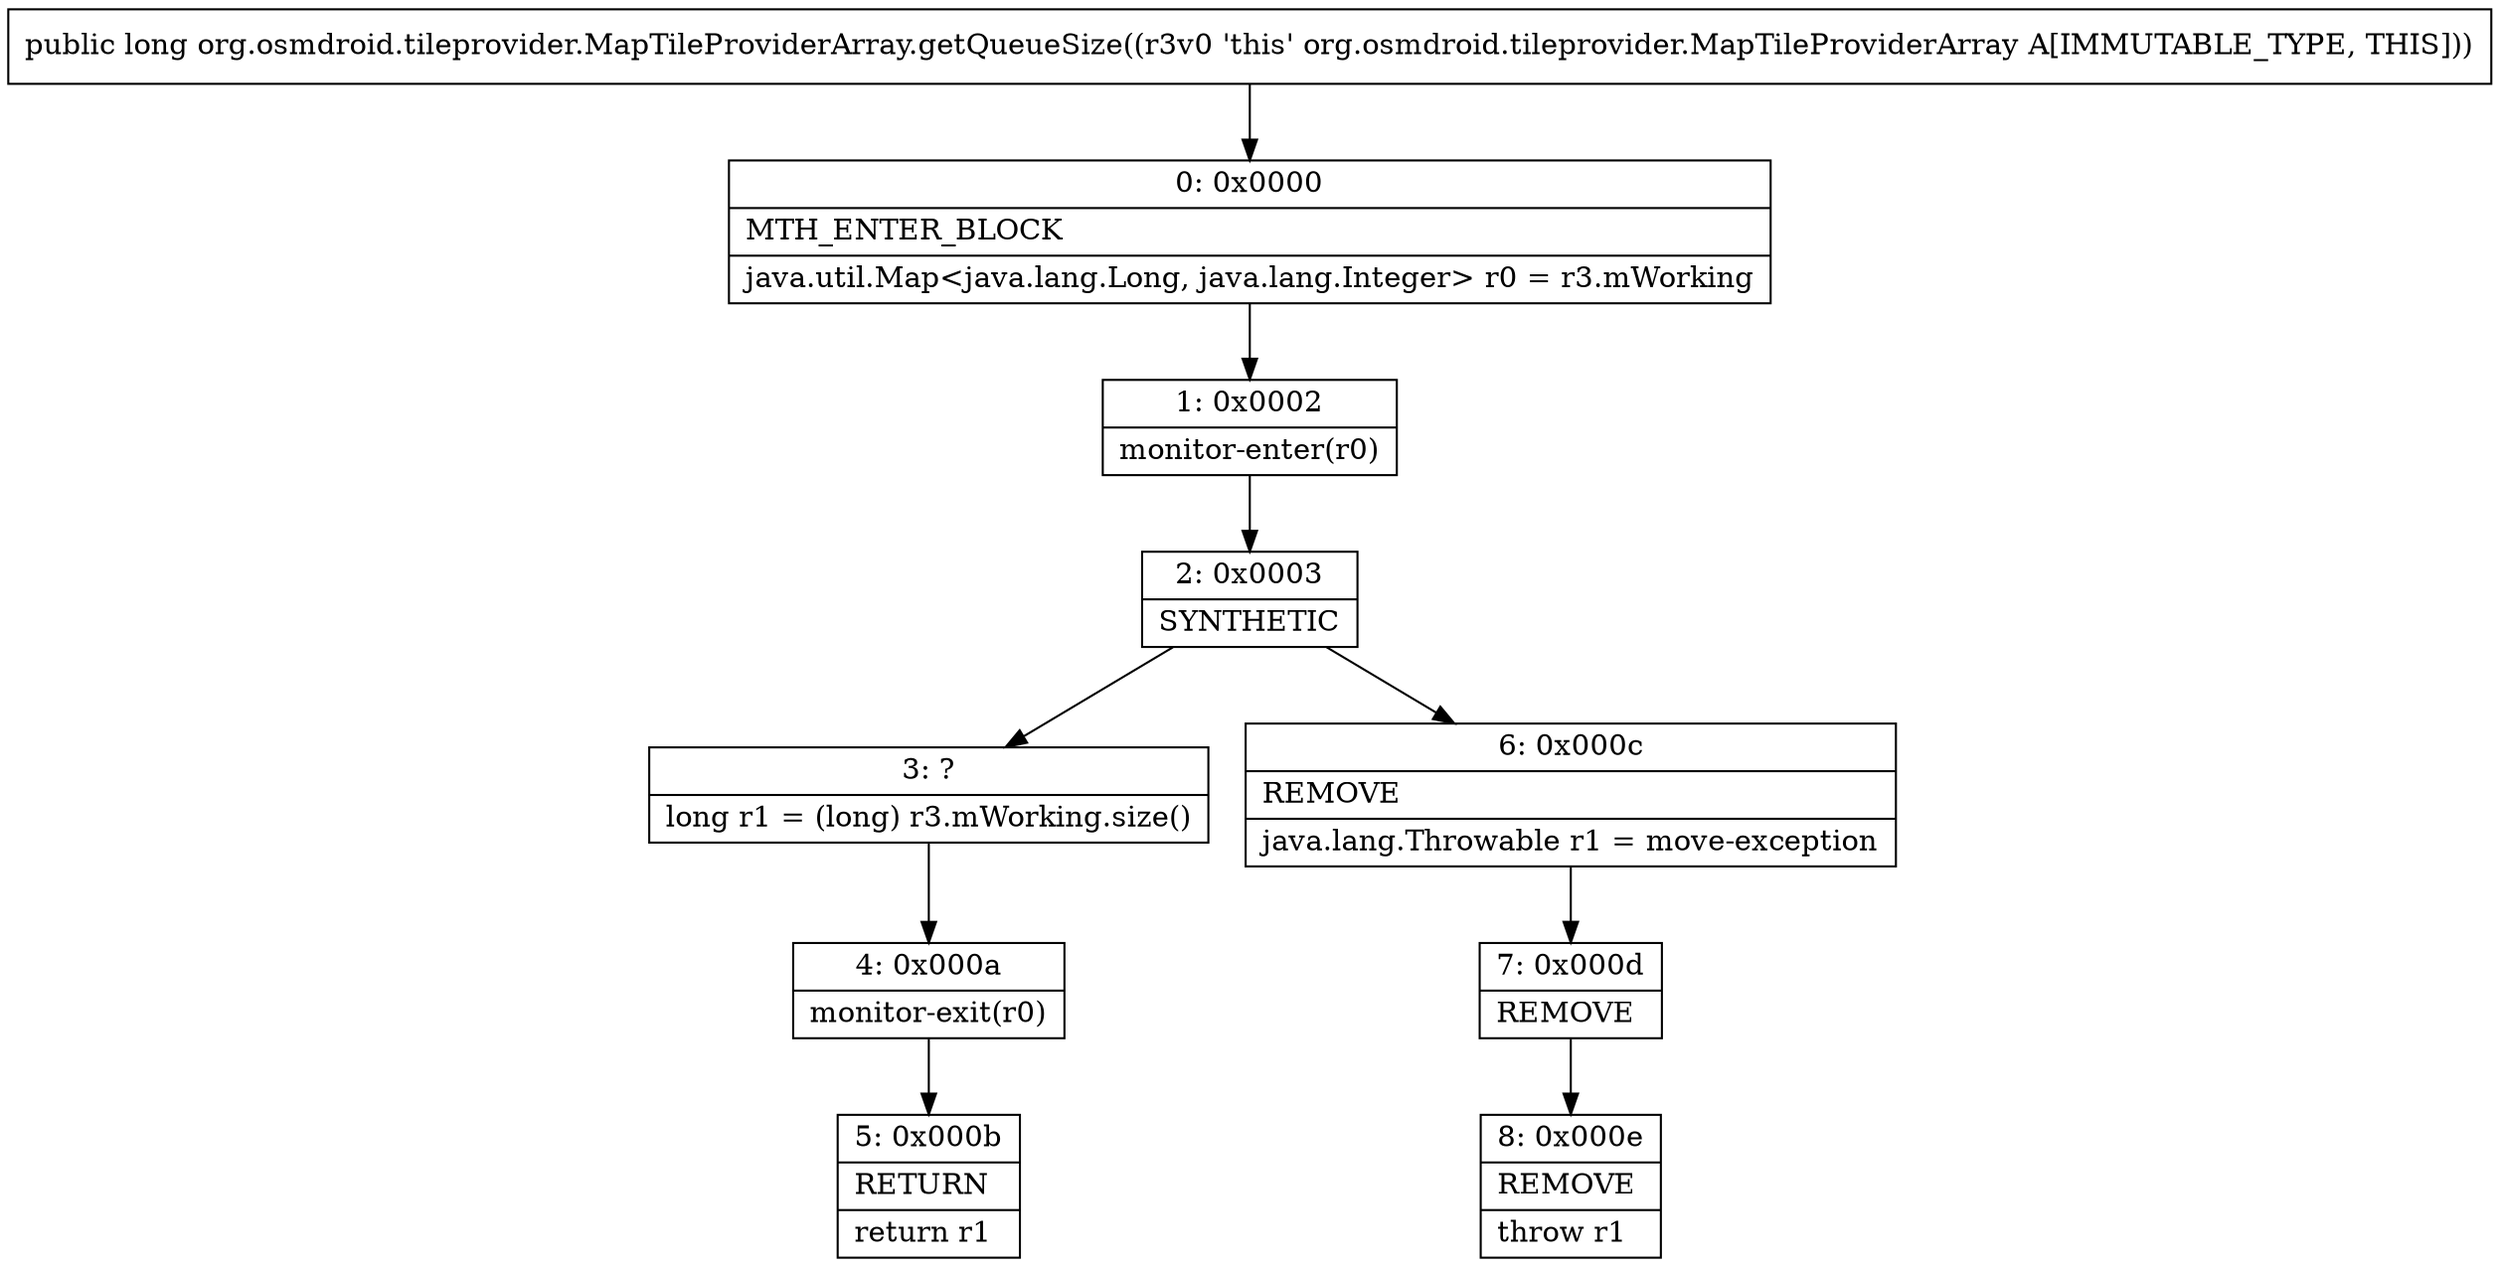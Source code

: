 digraph "CFG fororg.osmdroid.tileprovider.MapTileProviderArray.getQueueSize()J" {
Node_0 [shape=record,label="{0\:\ 0x0000|MTH_ENTER_BLOCK\l|java.util.Map\<java.lang.Long, java.lang.Integer\> r0 = r3.mWorking\l}"];
Node_1 [shape=record,label="{1\:\ 0x0002|monitor\-enter(r0)\l}"];
Node_2 [shape=record,label="{2\:\ 0x0003|SYNTHETIC\l}"];
Node_3 [shape=record,label="{3\:\ ?|long r1 = (long) r3.mWorking.size()\l}"];
Node_4 [shape=record,label="{4\:\ 0x000a|monitor\-exit(r0)\l}"];
Node_5 [shape=record,label="{5\:\ 0x000b|RETURN\l|return r1\l}"];
Node_6 [shape=record,label="{6\:\ 0x000c|REMOVE\l|java.lang.Throwable r1 = move\-exception\l}"];
Node_7 [shape=record,label="{7\:\ 0x000d|REMOVE\l}"];
Node_8 [shape=record,label="{8\:\ 0x000e|REMOVE\l|throw r1\l}"];
MethodNode[shape=record,label="{public long org.osmdroid.tileprovider.MapTileProviderArray.getQueueSize((r3v0 'this' org.osmdroid.tileprovider.MapTileProviderArray A[IMMUTABLE_TYPE, THIS])) }"];
MethodNode -> Node_0;
Node_0 -> Node_1;
Node_1 -> Node_2;
Node_2 -> Node_3;
Node_2 -> Node_6;
Node_3 -> Node_4;
Node_4 -> Node_5;
Node_6 -> Node_7;
Node_7 -> Node_8;
}

